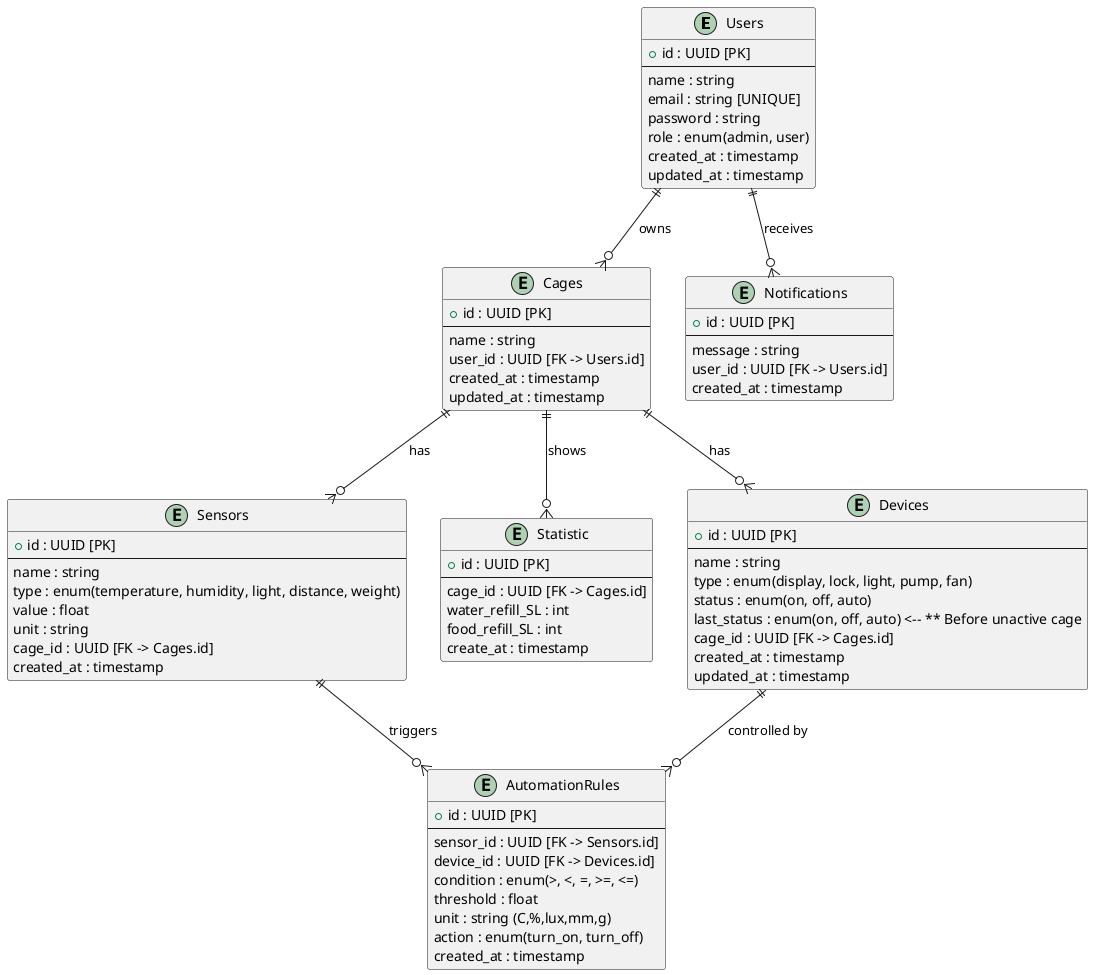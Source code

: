 @startuml ERD
entity "Users" as U {
  + id : UUID [PK]
  --
  name : string
  email : string [UNIQUE]
  password : string
  role : enum(admin, user)
  created_at : timestamp
  updated_at : timestamp
}

entity "Cages" as C {
  + id : UUID [PK]
  --
  name : string
  user_id : UUID [FK -> Users.id]
  created_at : timestamp
  updated_at : timestamp
}

entity "Sensors" as S {
  + id : UUID [PK]
  --
  name : string
  type : enum(temperature, humidity, light, distance, weight)
  value : float
  unit : string
  cage_id : UUID [FK -> Cages.id]
  created_at : timestamp
}

entity "Statistic" as ST{
  + id : UUID [PK]
  --
  cage_id : UUID [FK -> Cages.id]
  water_refill_SL : int
  food_refill_SL : int
  create_at : timestamp
}

entity "Devices" as D {
  + id : UUID [PK]
  --
  name : string
  type : enum(display, lock, light, pump, fan)
  status : enum(on, off, auto)
  last_status : enum(on, off, auto) <-- ** Before unactive cage
  cage_id : UUID [FK -> Cages.id]
  created_at : timestamp
  updated_at : timestamp
}

entity "AutomationRules" as AR {
  + id : UUID [PK]
  --
  sensor_id : UUID [FK -> Sensors.id]
  device_id : UUID [FK -> Devices.id]
  condition : enum(>, <, =, >=, <=)
  threshold : float
  unit : string (C,%,lux,mm,g)
  action : enum(turn_on, turn_off)
  created_at : timestamp
}

entity "Notifications" as N {
  + id : UUID [PK]
  --
  message : string
  user_id : UUID [FK -> Users.id]
  created_at : timestamp
}

U ||--o{ C : "owns"
C ||--o{ S : "has"
C ||--o{ D : "has"
S ||--o{ AR : "triggers"
D ||--o{ AR : "controlled by"
U ||--o{ N : "receives"
C ||--o{ ST : "shows"
@enduml
